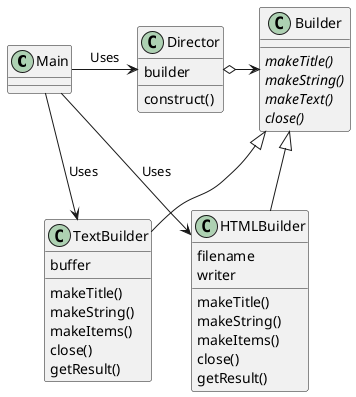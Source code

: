 @startuml

class Main

class Director {
    builder
    construct()
}

class Builder {
    {abstract}makeTitle()
    {abstract}makeString()
    {abstract}makeText()
    {abstract}close()
}

class TextBuilder {
    buffer
    makeTitle()
    makeString()
    makeItems()
    close()
    getResult()
}

class HTMLBuilder {
    filename
    writer
    makeTitle()
    makeString()
    makeItems()
    close()
    getResult()
}

Main -r-> Director:Uses
Main --> TextBuilder:Uses
Main --> HTMLBuilder:Uses
Director o-r-> Builder
TextBuilder -u-|> Builder
HTMLBuilder -u-|> Builder


@enduml